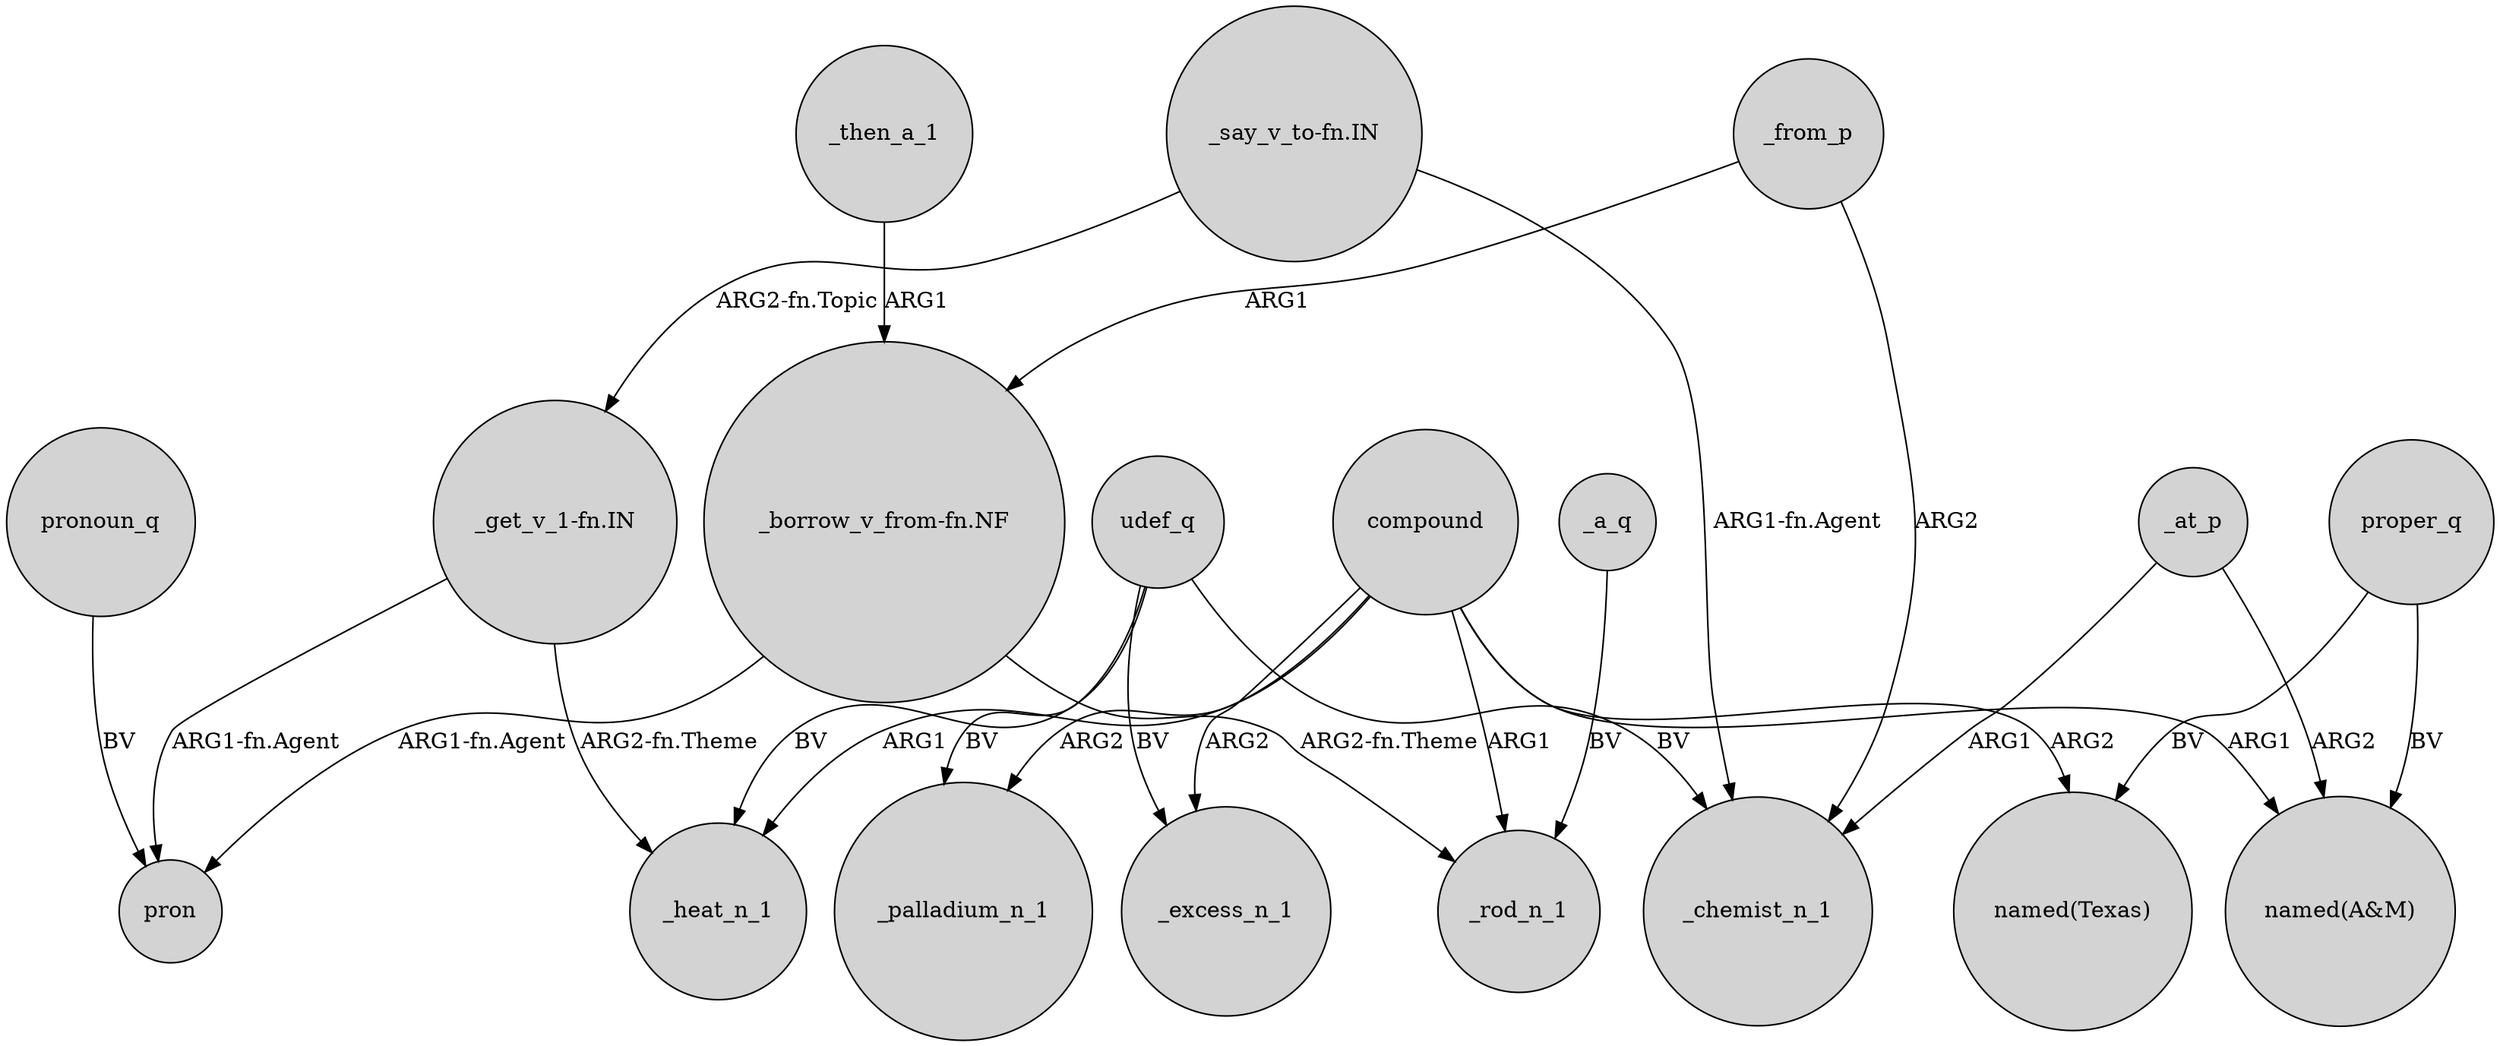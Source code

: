 digraph {
	node [shape=circle style=filled]
	udef_q -> _excess_n_1 [label=BV]
	_from_p -> _chemist_n_1 [label=ARG2]
	"_get_v_1-fn.IN" -> _heat_n_1 [label="ARG2-fn.Theme"]
	compound -> _heat_n_1 [label=ARG1]
	udef_q -> _palladium_n_1 [label=BV]
	"_borrow_v_from-fn.NF" -> _rod_n_1 [label="ARG2-fn.Theme"]
	compound -> _excess_n_1 [label=ARG2]
	proper_q -> "named(A&M)" [label=BV]
	udef_q -> _chemist_n_1 [label=BV]
	udef_q -> _heat_n_1 [label=BV]
	proper_q -> "named(Texas)" [label=BV]
	pronoun_q -> pron [label=BV]
	"_say_v_to-fn.IN" -> "_get_v_1-fn.IN" [label="ARG2-fn.Topic"]
	"_get_v_1-fn.IN" -> pron [label="ARG1-fn.Agent"]
	_at_p -> _chemist_n_1 [label=ARG1]
	"_borrow_v_from-fn.NF" -> pron [label="ARG1-fn.Agent"]
	compound -> _palladium_n_1 [label=ARG2]
	compound -> _rod_n_1 [label=ARG1]
	_a_q -> _rod_n_1 [label=BV]
	compound -> "named(Texas)" [label=ARG2]
	"_say_v_to-fn.IN" -> _chemist_n_1 [label="ARG1-fn.Agent"]
	compound -> "named(A&M)" [label=ARG1]
	_at_p -> "named(A&M)" [label=ARG2]
	_then_a_1 -> "_borrow_v_from-fn.NF" [label=ARG1]
	_from_p -> "_borrow_v_from-fn.NF" [label=ARG1]
}
